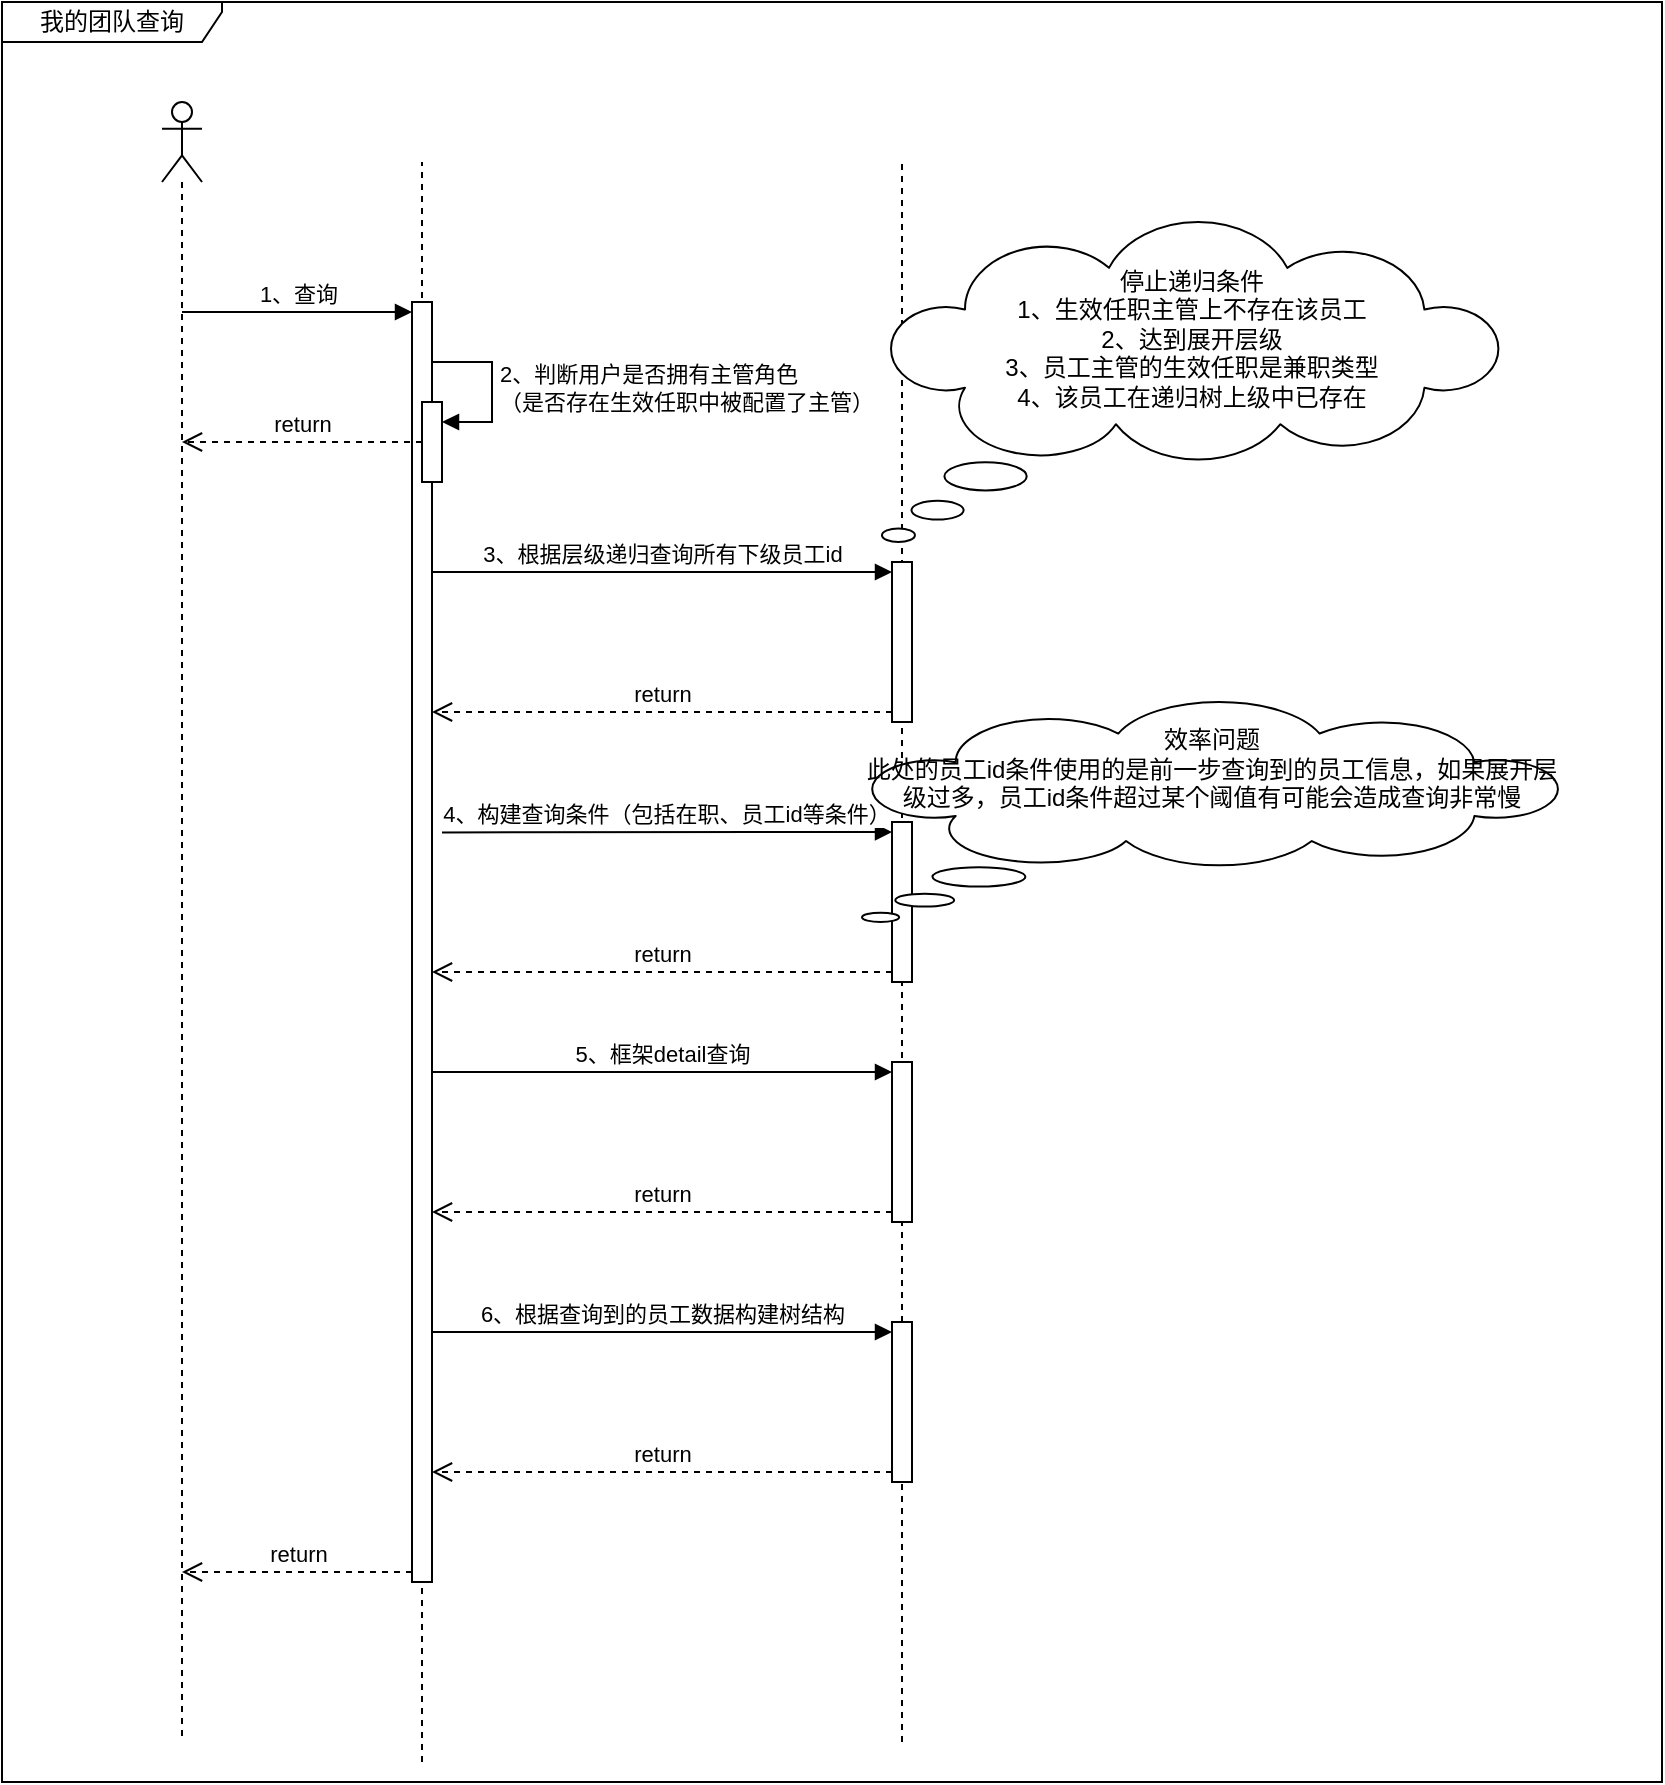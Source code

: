 <mxfile version="23.1.5" type="github">
  <diagram name="第 1 页" id="gGNzHbZxtVyuUFQX-Yiw">
    <mxGraphModel dx="2261" dy="749" grid="1" gridSize="10" guides="1" tooltips="1" connect="1" arrows="1" fold="1" page="1" pageScale="1" pageWidth="827" pageHeight="1169" math="0" shadow="0">
      <root>
        <mxCell id="0" />
        <mxCell id="1" parent="0" />
        <mxCell id="tY0vm_PG-ZFwHlgBGjM2-1" value="" style="shape=umlLifeline;perimeter=lifelinePerimeter;whiteSpace=wrap;html=1;container=1;dropTarget=0;collapsible=0;recursiveResize=0;outlineConnect=0;portConstraint=eastwest;newEdgeStyle={&quot;curved&quot;:0,&quot;rounded&quot;:0};participant=umlActor;" parent="1" vertex="1">
          <mxGeometry x="70" y="90" width="20" height="820" as="geometry" />
        </mxCell>
        <mxCell id="tY0vm_PG-ZFwHlgBGjM2-2" value="" style="endArrow=none;dashed=1;html=1;rounded=0;" parent="1" edge="1">
          <mxGeometry width="50" height="50" relative="1" as="geometry">
            <mxPoint x="200" y="920" as="sourcePoint" />
            <mxPoint x="200" y="120" as="targetPoint" />
          </mxGeometry>
        </mxCell>
        <mxCell id="tY0vm_PG-ZFwHlgBGjM2-3" value="" style="html=1;points=[[0,0,0,0,5],[0,1,0,0,-5],[1,0,0,0,5],[1,1,0,0,-5]];perimeter=orthogonalPerimeter;outlineConnect=0;targetShapes=umlLifeline;portConstraint=eastwest;newEdgeStyle={&quot;curved&quot;:0,&quot;rounded&quot;:0};" parent="1" vertex="1">
          <mxGeometry x="195" y="190" width="10" height="640" as="geometry" />
        </mxCell>
        <mxCell id="tY0vm_PG-ZFwHlgBGjM2-4" value="1、查询" style="html=1;verticalAlign=bottom;endArrow=block;curved=0;rounded=0;entryX=0;entryY=0;entryDx=0;entryDy=5;" parent="1" source="tY0vm_PG-ZFwHlgBGjM2-1" target="tY0vm_PG-ZFwHlgBGjM2-3" edge="1">
          <mxGeometry relative="1" as="geometry">
            <mxPoint x="170" y="195" as="sourcePoint" />
          </mxGeometry>
        </mxCell>
        <mxCell id="tY0vm_PG-ZFwHlgBGjM2-5" value="return" style="html=1;verticalAlign=bottom;endArrow=open;dashed=1;endSize=8;curved=0;rounded=0;exitX=0;exitY=1;exitDx=0;exitDy=-5;" parent="1" source="tY0vm_PG-ZFwHlgBGjM2-3" target="tY0vm_PG-ZFwHlgBGjM2-1" edge="1">
          <mxGeometry relative="1" as="geometry">
            <mxPoint x="170" y="265" as="targetPoint" />
          </mxGeometry>
        </mxCell>
        <mxCell id="tY0vm_PG-ZFwHlgBGjM2-10" value="" style="endArrow=none;dashed=1;html=1;rounded=0;" parent="1" edge="1">
          <mxGeometry width="50" height="50" relative="1" as="geometry">
            <mxPoint x="440" y="910" as="sourcePoint" />
            <mxPoint x="440" y="120" as="targetPoint" />
          </mxGeometry>
        </mxCell>
        <mxCell id="tY0vm_PG-ZFwHlgBGjM2-16" value="" style="html=1;points=[[0,0,0,0,5],[0,1,0,0,-5],[1,0,0,0,5],[1,1,0,0,-5]];perimeter=orthogonalPerimeter;outlineConnect=0;targetShapes=umlLifeline;portConstraint=eastwest;newEdgeStyle={&quot;curved&quot;:0,&quot;rounded&quot;:0};" parent="1" vertex="1">
          <mxGeometry x="200" y="240" width="10" height="40" as="geometry" />
        </mxCell>
        <mxCell id="tY0vm_PG-ZFwHlgBGjM2-17" value="2、判断用户是否拥有主管角色&lt;br&gt;（是否存在生效任职中被配置了主管）" style="html=1;align=left;spacingLeft=2;endArrow=block;rounded=0;edgeStyle=orthogonalEdgeStyle;curved=0;rounded=0;" parent="1" target="tY0vm_PG-ZFwHlgBGjM2-16" edge="1">
          <mxGeometry relative="1" as="geometry">
            <mxPoint x="205" y="220" as="sourcePoint" />
            <Array as="points">
              <mxPoint x="235" y="250" />
            </Array>
          </mxGeometry>
        </mxCell>
        <mxCell id="tY0vm_PG-ZFwHlgBGjM2-18" value="return" style="html=1;verticalAlign=bottom;endArrow=open;dashed=1;endSize=8;curved=0;rounded=0;" parent="1" target="tY0vm_PG-ZFwHlgBGjM2-1" edge="1">
          <mxGeometry relative="1" as="geometry">
            <mxPoint x="200" y="260" as="sourcePoint" />
            <mxPoint x="120" y="260" as="targetPoint" />
          </mxGeometry>
        </mxCell>
        <mxCell id="tY0vm_PG-ZFwHlgBGjM2-19" value="" style="html=1;points=[[0,0,0,0,5],[0,1,0,0,-5],[1,0,0,0,5],[1,1,0,0,-5]];perimeter=orthogonalPerimeter;outlineConnect=0;targetShapes=umlLifeline;portConstraint=eastwest;newEdgeStyle={&quot;curved&quot;:0,&quot;rounded&quot;:0};" parent="1" vertex="1">
          <mxGeometry x="435" y="320" width="10" height="80" as="geometry" />
        </mxCell>
        <mxCell id="tY0vm_PG-ZFwHlgBGjM2-20" value="3、根据层级递归查询所有下级员工id" style="html=1;verticalAlign=bottom;endArrow=block;curved=0;rounded=0;entryX=0;entryY=0;entryDx=0;entryDy=5;" parent="1" source="tY0vm_PG-ZFwHlgBGjM2-3" target="tY0vm_PG-ZFwHlgBGjM2-19" edge="1">
          <mxGeometry relative="1" as="geometry">
            <mxPoint x="370" y="325" as="sourcePoint" />
          </mxGeometry>
        </mxCell>
        <mxCell id="tY0vm_PG-ZFwHlgBGjM2-21" value="return" style="html=1;verticalAlign=bottom;endArrow=open;dashed=1;endSize=8;curved=0;rounded=0;exitX=0;exitY=1;exitDx=0;exitDy=-5;" parent="1" source="tY0vm_PG-ZFwHlgBGjM2-19" target="tY0vm_PG-ZFwHlgBGjM2-3" edge="1">
          <mxGeometry relative="1" as="geometry">
            <mxPoint x="370" y="395" as="targetPoint" />
          </mxGeometry>
        </mxCell>
        <mxCell id="tY0vm_PG-ZFwHlgBGjM2-22" value="" style="html=1;points=[[0,0,0,0,5],[0,1,0,0,-5],[1,0,0,0,5],[1,1,0,0,-5]];perimeter=orthogonalPerimeter;outlineConnect=0;targetShapes=umlLifeline;portConstraint=eastwest;newEdgeStyle={&quot;curved&quot;:0,&quot;rounded&quot;:0};" parent="1" vertex="1">
          <mxGeometry x="435" y="450" width="10" height="80" as="geometry" />
        </mxCell>
        <mxCell id="tY0vm_PG-ZFwHlgBGjM2-23" value="4、构建查询条件（包括在职、员工id等条件）" style="html=1;verticalAlign=bottom;endArrow=block;curved=0;rounded=0;entryX=0;entryY=0;entryDx=0;entryDy=5;exitX=1.5;exitY=0.557;exitDx=0;exitDy=0;exitPerimeter=0;" parent="1" target="tY0vm_PG-ZFwHlgBGjM2-22" edge="1">
          <mxGeometry relative="1" as="geometry">
            <mxPoint x="210" y="455.21" as="sourcePoint" />
          </mxGeometry>
        </mxCell>
        <mxCell id="tY0vm_PG-ZFwHlgBGjM2-24" value="return" style="html=1;verticalAlign=bottom;endArrow=open;dashed=1;endSize=8;curved=0;rounded=0;exitX=0;exitY=1;exitDx=0;exitDy=-5;" parent="1" source="tY0vm_PG-ZFwHlgBGjM2-22" edge="1">
          <mxGeometry relative="1" as="geometry">
            <mxPoint x="205" y="525" as="targetPoint" />
          </mxGeometry>
        </mxCell>
        <mxCell id="tY0vm_PG-ZFwHlgBGjM2-25" value="" style="html=1;points=[[0,0,0,0,5],[0,1,0,0,-5],[1,0,0,0,5],[1,1,0,0,-5]];perimeter=orthogonalPerimeter;outlineConnect=0;targetShapes=umlLifeline;portConstraint=eastwest;newEdgeStyle={&quot;curved&quot;:0,&quot;rounded&quot;:0};" parent="1" vertex="1">
          <mxGeometry x="435" y="570" width="10" height="80" as="geometry" />
        </mxCell>
        <mxCell id="tY0vm_PG-ZFwHlgBGjM2-26" value="5、框架detail查询" style="html=1;verticalAlign=bottom;endArrow=block;curved=0;rounded=0;entryX=0;entryY=0;entryDx=0;entryDy=5;" parent="1" target="tY0vm_PG-ZFwHlgBGjM2-25" edge="1">
          <mxGeometry relative="1" as="geometry">
            <mxPoint x="205" y="575" as="sourcePoint" />
          </mxGeometry>
        </mxCell>
        <mxCell id="tY0vm_PG-ZFwHlgBGjM2-27" value="return" style="html=1;verticalAlign=bottom;endArrow=open;dashed=1;endSize=8;curved=0;rounded=0;exitX=0;exitY=1;exitDx=0;exitDy=-5;" parent="1" source="tY0vm_PG-ZFwHlgBGjM2-25" edge="1">
          <mxGeometry relative="1" as="geometry">
            <mxPoint x="205" y="645" as="targetPoint" />
          </mxGeometry>
        </mxCell>
        <mxCell id="tY0vm_PG-ZFwHlgBGjM2-28" value="" style="html=1;points=[[0,0,0,0,5],[0,1,0,0,-5],[1,0,0,0,5],[1,1,0,0,-5]];perimeter=orthogonalPerimeter;outlineConnect=0;targetShapes=umlLifeline;portConstraint=eastwest;newEdgeStyle={&quot;curved&quot;:0,&quot;rounded&quot;:0};" parent="1" vertex="1">
          <mxGeometry x="435" y="700" width="10" height="80" as="geometry" />
        </mxCell>
        <mxCell id="tY0vm_PG-ZFwHlgBGjM2-29" value="6、根据查询到的员工数据构建树结构" style="html=1;verticalAlign=bottom;endArrow=block;curved=0;rounded=0;entryX=0;entryY=0;entryDx=0;entryDy=5;" parent="1" source="tY0vm_PG-ZFwHlgBGjM2-3" target="tY0vm_PG-ZFwHlgBGjM2-28" edge="1">
          <mxGeometry relative="1" as="geometry">
            <mxPoint x="365" y="705" as="sourcePoint" />
          </mxGeometry>
        </mxCell>
        <mxCell id="tY0vm_PG-ZFwHlgBGjM2-30" value="return" style="html=1;verticalAlign=bottom;endArrow=open;dashed=1;endSize=8;curved=0;rounded=0;exitX=0;exitY=1;exitDx=0;exitDy=-5;" parent="1" source="tY0vm_PG-ZFwHlgBGjM2-28" target="tY0vm_PG-ZFwHlgBGjM2-3" edge="1">
          <mxGeometry relative="1" as="geometry">
            <mxPoint x="365" y="775" as="targetPoint" />
          </mxGeometry>
        </mxCell>
        <mxCell id="GqcJUxGA93BmANHtmz4P-1" value="停止递归条件&lt;br&gt;1、生效任职主管上不存在该员工&lt;br&gt;2、达到展开层级&lt;br&gt;3、员工主管的生效任职是兼职类型&lt;br&gt;4、该员工在递归树上级中已存在&lt;br&gt;&lt;div&gt;&lt;br&gt;&lt;/div&gt;&lt;div&gt;&lt;br&gt;&lt;/div&gt;&lt;div&gt;&lt;br&gt;&lt;/div&gt;" style="whiteSpace=wrap;html=1;shape=mxgraph.basic.cloud_callout" vertex="1" parent="1">
          <mxGeometry x="430" y="150" width="310" height="160" as="geometry" />
        </mxCell>
        <mxCell id="GqcJUxGA93BmANHtmz4P-2" value="效率问题&lt;br&gt;此处的员工id条件使用的是前一步查询到的员工信息，如果展开层级过多，员工id条件超过某个阈值有可能会造成查询非常慢&lt;br&gt;&lt;div&gt;&lt;br&gt;&lt;/div&gt;&lt;div&gt;&lt;br&gt;&lt;/div&gt;&lt;div&gt;&lt;br&gt;&lt;/div&gt;" style="whiteSpace=wrap;html=1;shape=mxgraph.basic.cloud_callout" vertex="1" parent="1">
          <mxGeometry x="420" y="390" width="350" height="110" as="geometry" />
        </mxCell>
        <mxCell id="GqcJUxGA93BmANHtmz4P-3" value="我的团队查询" style="shape=umlFrame;whiteSpace=wrap;html=1;pointerEvents=0;width=110;height=20;" vertex="1" parent="1">
          <mxGeometry x="-10" y="40" width="830" height="890" as="geometry" />
        </mxCell>
      </root>
    </mxGraphModel>
  </diagram>
</mxfile>
